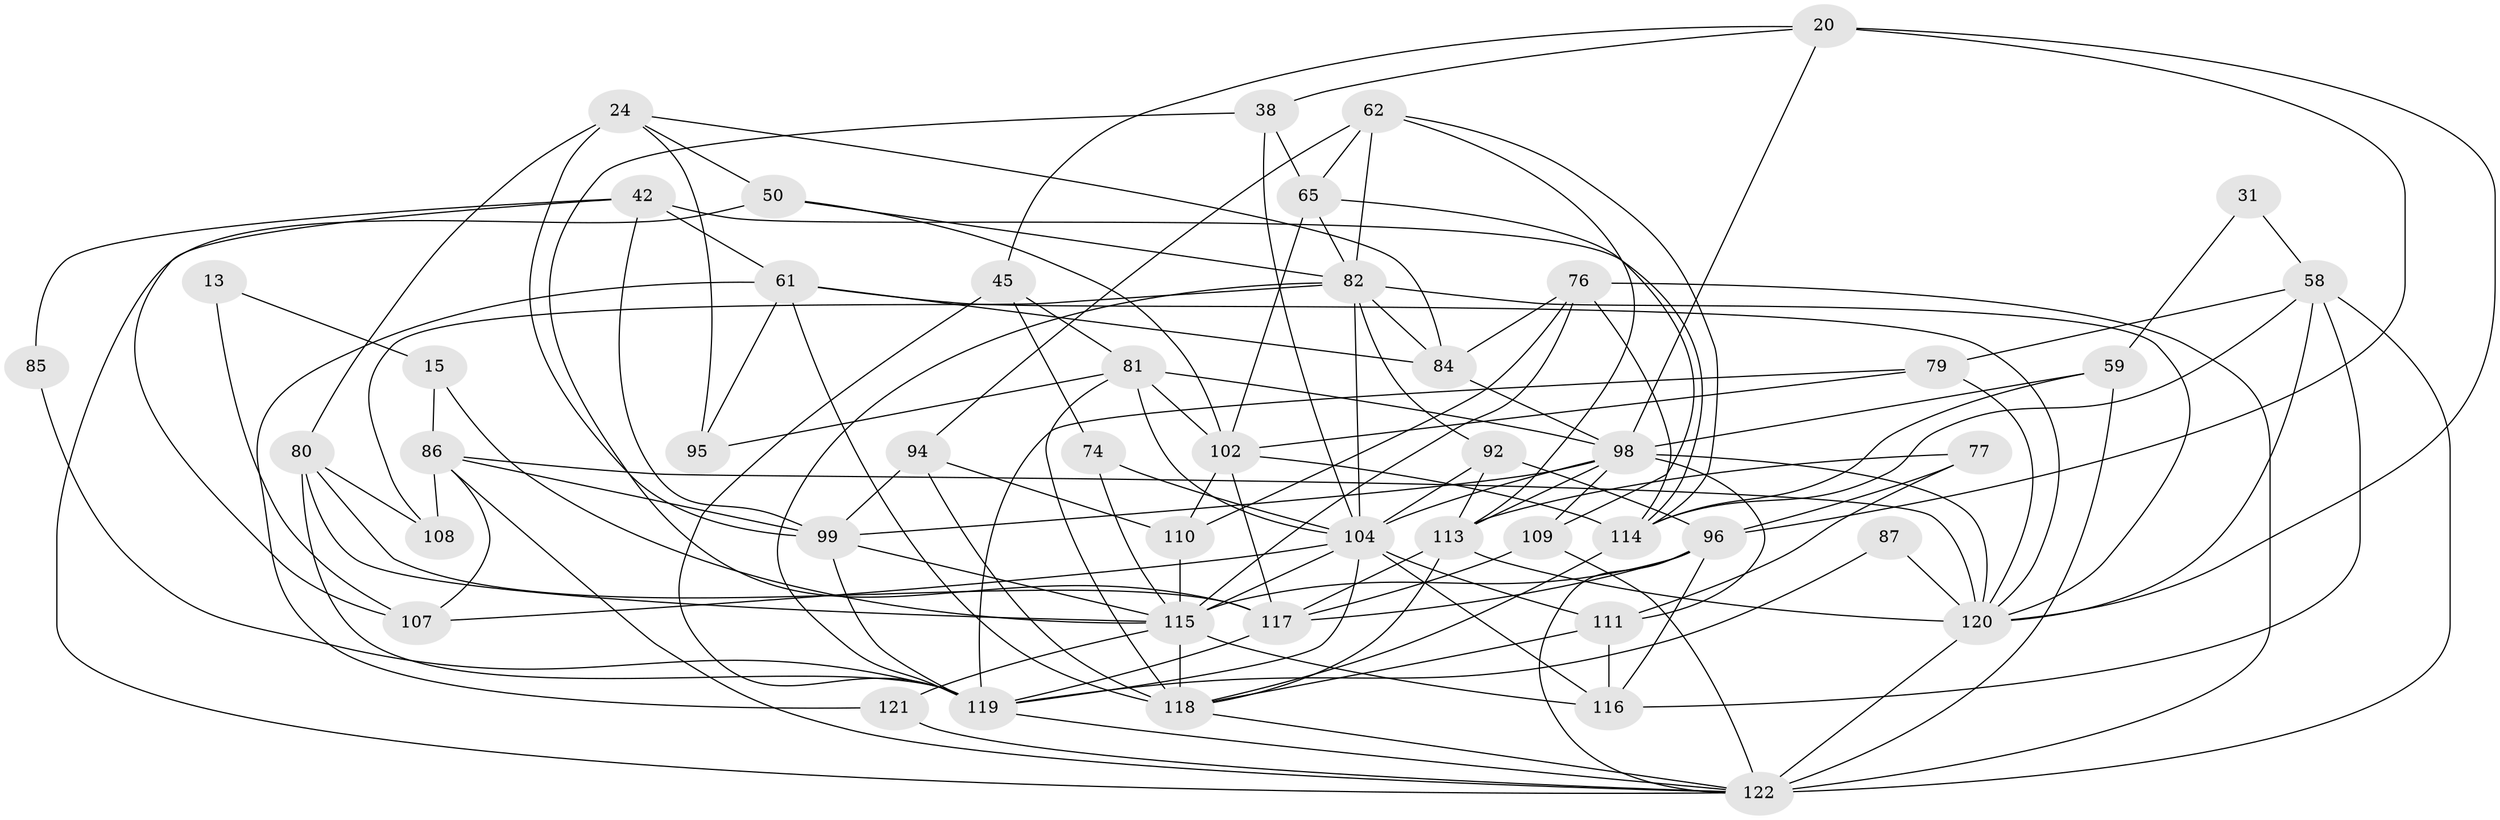 // original degree distribution, {6: 0.07377049180327869, 5: 0.18032786885245902, 3: 0.32786885245901637, 2: 0.11475409836065574, 4: 0.23770491803278687, 7: 0.03278688524590164, 8: 0.03278688524590164}
// Generated by graph-tools (version 1.1) at 2025/53/03/04/25 21:53:39]
// undirected, 48 vertices, 131 edges
graph export_dot {
graph [start="1"]
  node [color=gray90,style=filled];
  13;
  15 [super="+8"];
  20 [super="+19"];
  24 [super="+17+14"];
  31;
  38;
  42 [super="+25"];
  45;
  50 [super="+28"];
  58 [super="+26"];
  59;
  61 [super="+7+30"];
  62 [super="+2"];
  65 [super="+32"];
  74;
  76 [super="+3"];
  77;
  79 [super="+56"];
  80 [super="+54"];
  81 [super="+36"];
  82 [super="+57"];
  84 [super="+70"];
  85;
  86 [super="+9+66"];
  87;
  92 [super="+63"];
  94 [super="+29"];
  95;
  96 [super="+72"];
  98 [super="+71"];
  99 [super="+88"];
  102 [super="+39+23"];
  104 [super="+22+49"];
  107;
  108;
  109 [super="+68"];
  110 [super="+6+101"];
  111 [super="+43"];
  113 [super="+78"];
  114 [super="+27"];
  115 [super="+51+52+93+75"];
  116 [super="+106"];
  117 [super="+103"];
  118 [super="+73"];
  119 [super="+91+83"];
  120 [super="+97+112+60"];
  121;
  122 [super="+89+100"];
  13 -- 107;
  13 -- 15;
  15 -- 86 [weight=3];
  15 -- 115;
  20 -- 45 [weight=2];
  20 -- 96 [weight=2];
  20 -- 98;
  20 -- 38;
  20 -- 120;
  24 -- 50 [weight=2];
  24 -- 95;
  24 -- 80 [weight=2];
  24 -- 99 [weight=2];
  24 -- 84;
  31 -- 58;
  31 -- 59;
  38 -- 104 [weight=2];
  38 -- 65 [weight=2];
  38 -- 117;
  42 -- 99 [weight=2];
  42 -- 85;
  42 -- 114;
  42 -- 107;
  42 -- 61;
  45 -- 74;
  45 -- 81;
  45 -- 119;
  50 -- 122 [weight=2];
  50 -- 102;
  50 -- 82;
  58 -- 122 [weight=2];
  58 -- 116 [weight=2];
  58 -- 114;
  58 -- 120;
  58 -- 79 [weight=2];
  59 -- 122;
  59 -- 98;
  59 -- 114;
  61 -- 121;
  61 -- 84;
  61 -- 95;
  61 -- 120;
  61 -- 118;
  62 -- 82 [weight=2];
  62 -- 113;
  62 -- 114;
  62 -- 65;
  62 -- 94;
  65 -- 109;
  65 -- 102 [weight=2];
  65 -- 82;
  74 -- 115;
  74 -- 104;
  76 -- 114;
  76 -- 84;
  76 -- 122 [weight=4];
  76 -- 110 [weight=2];
  76 -- 115;
  77 -- 111;
  77 -- 96;
  77 -- 113;
  79 -- 120;
  79 -- 119 [weight=2];
  79 -- 102;
  80 -- 119;
  80 -- 108;
  80 -- 117;
  80 -- 115 [weight=2];
  81 -- 95;
  81 -- 118;
  81 -- 98 [weight=2];
  81 -- 102;
  81 -- 104;
  82 -- 108;
  82 -- 119;
  82 -- 120 [weight=2];
  82 -- 92;
  82 -- 84;
  82 -- 104;
  84 -- 98;
  85 -- 119;
  86 -- 108;
  86 -- 107;
  86 -- 122;
  86 -- 99;
  86 -- 120 [weight=3];
  87 -- 120;
  87 -- 119;
  92 -- 96 [weight=2];
  92 -- 104;
  92 -- 113;
  94 -- 110;
  94 -- 99;
  94 -- 118;
  96 -- 122;
  96 -- 117;
  96 -- 115 [weight=2];
  96 -- 116 [weight=2];
  98 -- 99;
  98 -- 109 [weight=2];
  98 -- 113 [weight=2];
  98 -- 111;
  98 -- 120;
  98 -- 104;
  99 -- 119;
  99 -- 115;
  102 -- 110;
  102 -- 114 [weight=2];
  102 -- 117;
  104 -- 119 [weight=2];
  104 -- 107;
  104 -- 111;
  104 -- 115;
  104 -- 116;
  109 -- 122 [weight=2];
  109 -- 117;
  110 -- 115 [weight=2];
  111 -- 118;
  111 -- 116;
  113 -- 118;
  113 -- 117 [weight=2];
  113 -- 120;
  114 -- 118;
  115 -- 118 [weight=2];
  115 -- 116;
  115 -- 121;
  117 -- 119;
  118 -- 122;
  119 -- 122;
  120 -- 122 [weight=2];
  121 -- 122;
}
